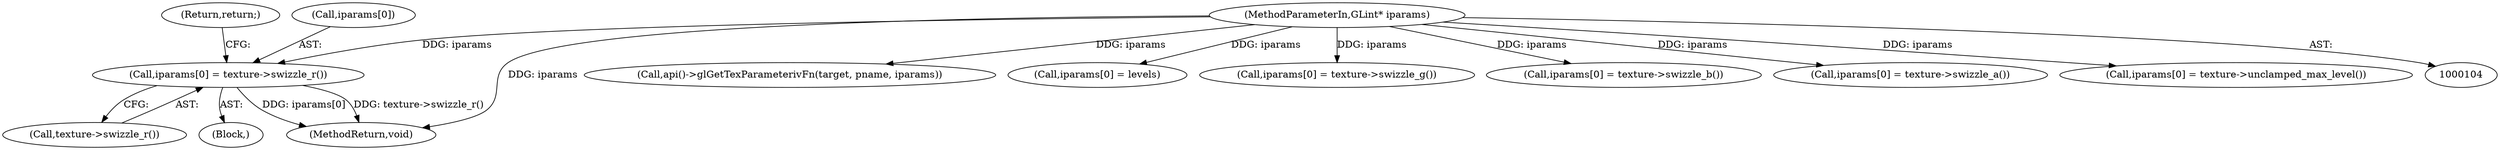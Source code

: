 digraph "0_Chrome_385508dc888ef15d272cdd2705b17996abc519d6@array" {
"1000222" [label="(Call,iparams[0] = texture->swizzle_r())"];
"1000108" [label="(MethodParameterIn,GLint* iparams)"];
"1000296" [label="(Call,api()->glGetTexParameterivFn(target, pname, iparams))"];
"1000165" [label="(Call,iparams[0] = levels)"];
"1000241" [label="(Call,iparams[0] = texture->swizzle_g())"];
"1000260" [label="(Call,iparams[0] = texture->swizzle_b())"];
"1000226" [label="(Call,texture->swizzle_r())"];
"1000227" [label="(Return,return;)"];
"1000108" [label="(MethodParameterIn,GLint* iparams)"];
"1000223" [label="(Call,iparams[0])"];
"1000279" [label="(Call,iparams[0] = texture->swizzle_a())"];
"1000222" [label="(Call,iparams[0] = texture->swizzle_r())"];
"1000221" [label="(Block,)"];
"1000203" [label="(Call,iparams[0] = texture->unclamped_max_level())"];
"1000300" [label="(MethodReturn,void)"];
"1000222" -> "1000221"  [label="AST: "];
"1000222" -> "1000226"  [label="CFG: "];
"1000223" -> "1000222"  [label="AST: "];
"1000226" -> "1000222"  [label="AST: "];
"1000227" -> "1000222"  [label="CFG: "];
"1000222" -> "1000300"  [label="DDG: iparams[0]"];
"1000222" -> "1000300"  [label="DDG: texture->swizzle_r()"];
"1000108" -> "1000222"  [label="DDG: iparams"];
"1000108" -> "1000104"  [label="AST: "];
"1000108" -> "1000300"  [label="DDG: iparams"];
"1000108" -> "1000165"  [label="DDG: iparams"];
"1000108" -> "1000203"  [label="DDG: iparams"];
"1000108" -> "1000241"  [label="DDG: iparams"];
"1000108" -> "1000260"  [label="DDG: iparams"];
"1000108" -> "1000279"  [label="DDG: iparams"];
"1000108" -> "1000296"  [label="DDG: iparams"];
}
